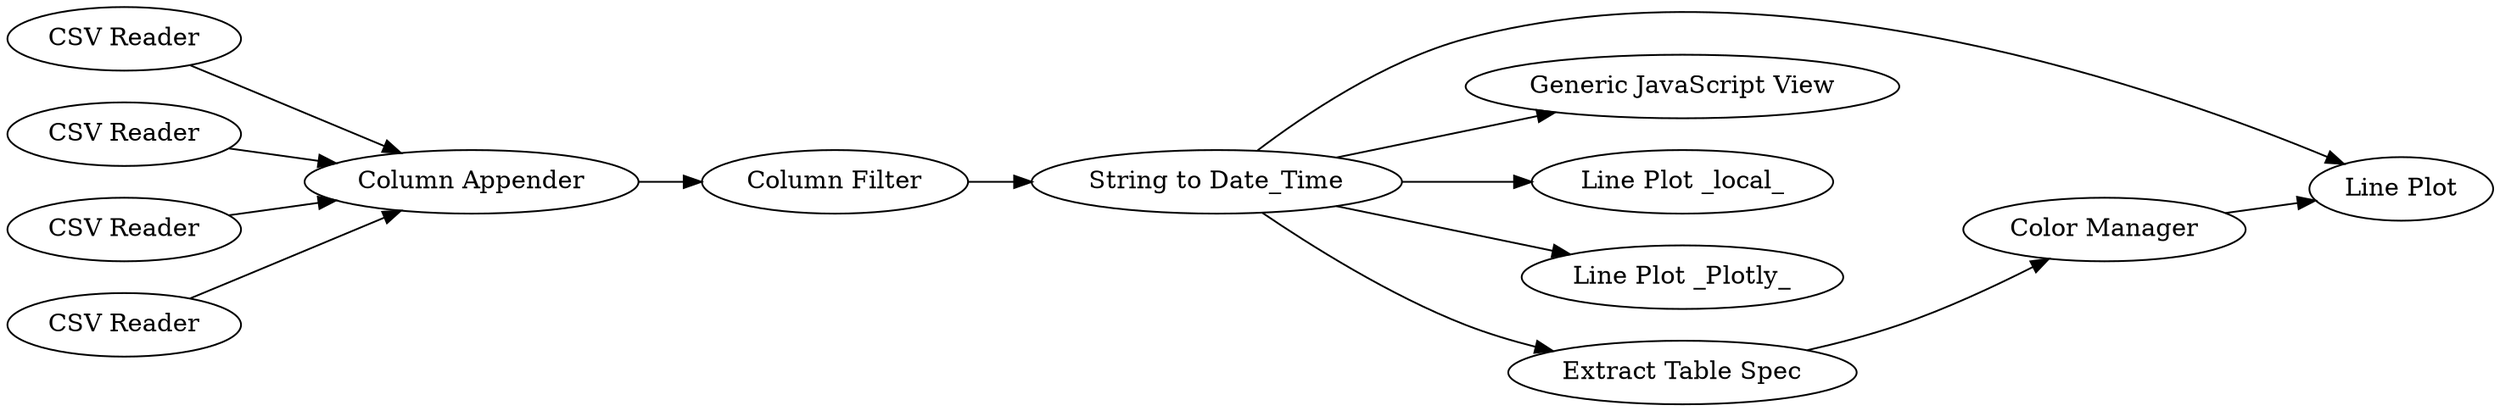 digraph {
	"6440388539085742627_10" [label="CSV Reader"]
	"6440388539085742627_9" [label="CSV Reader"]
	"6440388539085742627_18" [label="Line Plot"]
	"6440388539085742627_17" [label="String to Date_Time"]
	"6440388539085742627_22" [label="Generic JavaScript View"]
	"6440388539085742627_21" [label="Line Plot _local_"]
	"6440388539085742627_16" [label="Column Filter"]
	"6440388539085742627_2" [label="Line Plot _Plotly_"]
	"6440388539085742627_19" [label="Extract Table Spec"]
	"6440388539085742627_11" [label="CSV Reader"]
	"6440388539085742627_15" [label="Column Appender"]
	"6440388539085742627_8" [label="CSV Reader"]
	"6440388539085742627_20" [label="Color Manager"]
	"6440388539085742627_17" -> "6440388539085742627_2"
	"6440388539085742627_17" -> "6440388539085742627_21"
	"6440388539085742627_17" -> "6440388539085742627_18"
	"6440388539085742627_8" -> "6440388539085742627_15"
	"6440388539085742627_9" -> "6440388539085742627_15"
	"6440388539085742627_17" -> "6440388539085742627_22"
	"6440388539085742627_10" -> "6440388539085742627_15"
	"6440388539085742627_16" -> "6440388539085742627_17"
	"6440388539085742627_11" -> "6440388539085742627_15"
	"6440388539085742627_19" -> "6440388539085742627_20"
	"6440388539085742627_17" -> "6440388539085742627_19"
	"6440388539085742627_20" -> "6440388539085742627_18"
	"6440388539085742627_15" -> "6440388539085742627_16"
	rankdir=LR
}
